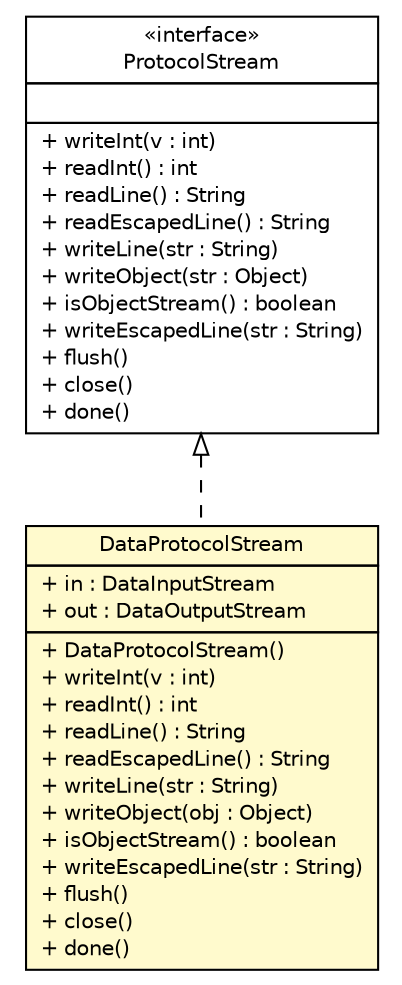 #!/usr/local/bin/dot
#
# Class diagram 
# Generated by UMLGraph version R5_6 (http://www.umlgraph.org/)
#

digraph G {
	edge [fontname="Helvetica",fontsize=10,labelfontname="Helvetica",labelfontsize=10];
	node [fontname="Helvetica",fontsize=10,shape=plaintext];
	nodesep=0.25;
	ranksep=0.5;
	// sorcer.util.DataProtocolStream
	c114221 [label=<<table title="sorcer.util.DataProtocolStream" border="0" cellborder="1" cellspacing="0" cellpadding="2" port="p" bgcolor="lemonChiffon" href="./DataProtocolStream.html">
		<tr><td><table border="0" cellspacing="0" cellpadding="1">
<tr><td align="center" balign="center"> DataProtocolStream </td></tr>
		</table></td></tr>
		<tr><td><table border="0" cellspacing="0" cellpadding="1">
<tr><td align="left" balign="left"> + in : DataInputStream </td></tr>
<tr><td align="left" balign="left"> + out : DataOutputStream </td></tr>
		</table></td></tr>
		<tr><td><table border="0" cellspacing="0" cellpadding="1">
<tr><td align="left" balign="left"> + DataProtocolStream() </td></tr>
<tr><td align="left" balign="left"> + writeInt(v : int) </td></tr>
<tr><td align="left" balign="left"> + readInt() : int </td></tr>
<tr><td align="left" balign="left"> + readLine() : String </td></tr>
<tr><td align="left" balign="left"> + readEscapedLine() : String </td></tr>
<tr><td align="left" balign="left"> + writeLine(str : String) </td></tr>
<tr><td align="left" balign="left"> + writeObject(obj : Object) </td></tr>
<tr><td align="left" balign="left"> + isObjectStream() : boolean </td></tr>
<tr><td align="left" balign="left"> + writeEscapedLine(str : String) </td></tr>
<tr><td align="left" balign="left"> + flush() </td></tr>
<tr><td align="left" balign="left"> + close() </td></tr>
<tr><td align="left" balign="left"> + done() </td></tr>
		</table></td></tr>
		</table>>, URL="./DataProtocolStream.html", fontname="Helvetica", fontcolor="black", fontsize=10.0];
	// sorcer.util.ProtocolStream
	c114234 [label=<<table title="sorcer.util.ProtocolStream" border="0" cellborder="1" cellspacing="0" cellpadding="2" port="p" href="./ProtocolStream.html">
		<tr><td><table border="0" cellspacing="0" cellpadding="1">
<tr><td align="center" balign="center"> &#171;interface&#187; </td></tr>
<tr><td align="center" balign="center"> ProtocolStream </td></tr>
		</table></td></tr>
		<tr><td><table border="0" cellspacing="0" cellpadding="1">
<tr><td align="left" balign="left">  </td></tr>
		</table></td></tr>
		<tr><td><table border="0" cellspacing="0" cellpadding="1">
<tr><td align="left" balign="left"> + writeInt(v : int) </td></tr>
<tr><td align="left" balign="left"> + readInt() : int </td></tr>
<tr><td align="left" balign="left"> + readLine() : String </td></tr>
<tr><td align="left" balign="left"> + readEscapedLine() : String </td></tr>
<tr><td align="left" balign="left"> + writeLine(str : String) </td></tr>
<tr><td align="left" balign="left"> + writeObject(str : Object) </td></tr>
<tr><td align="left" balign="left"> + isObjectStream() : boolean </td></tr>
<tr><td align="left" balign="left"> + writeEscapedLine(str : String) </td></tr>
<tr><td align="left" balign="left"> + flush() </td></tr>
<tr><td align="left" balign="left"> + close() </td></tr>
<tr><td align="left" balign="left"> + done() </td></tr>
		</table></td></tr>
		</table>>, URL="./ProtocolStream.html", fontname="Helvetica", fontcolor="black", fontsize=10.0];
	//sorcer.util.DataProtocolStream implements sorcer.util.ProtocolStream
	c114234:p -> c114221:p [dir=back,arrowtail=empty,style=dashed];
}

